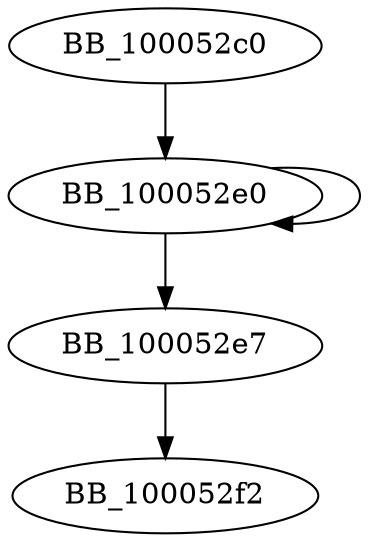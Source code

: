DiGraph sub_100052C0{
BB_100052c0->BB_100052e0
BB_100052e0->BB_100052e0
BB_100052e0->BB_100052e7
BB_100052e7->BB_100052f2
}
